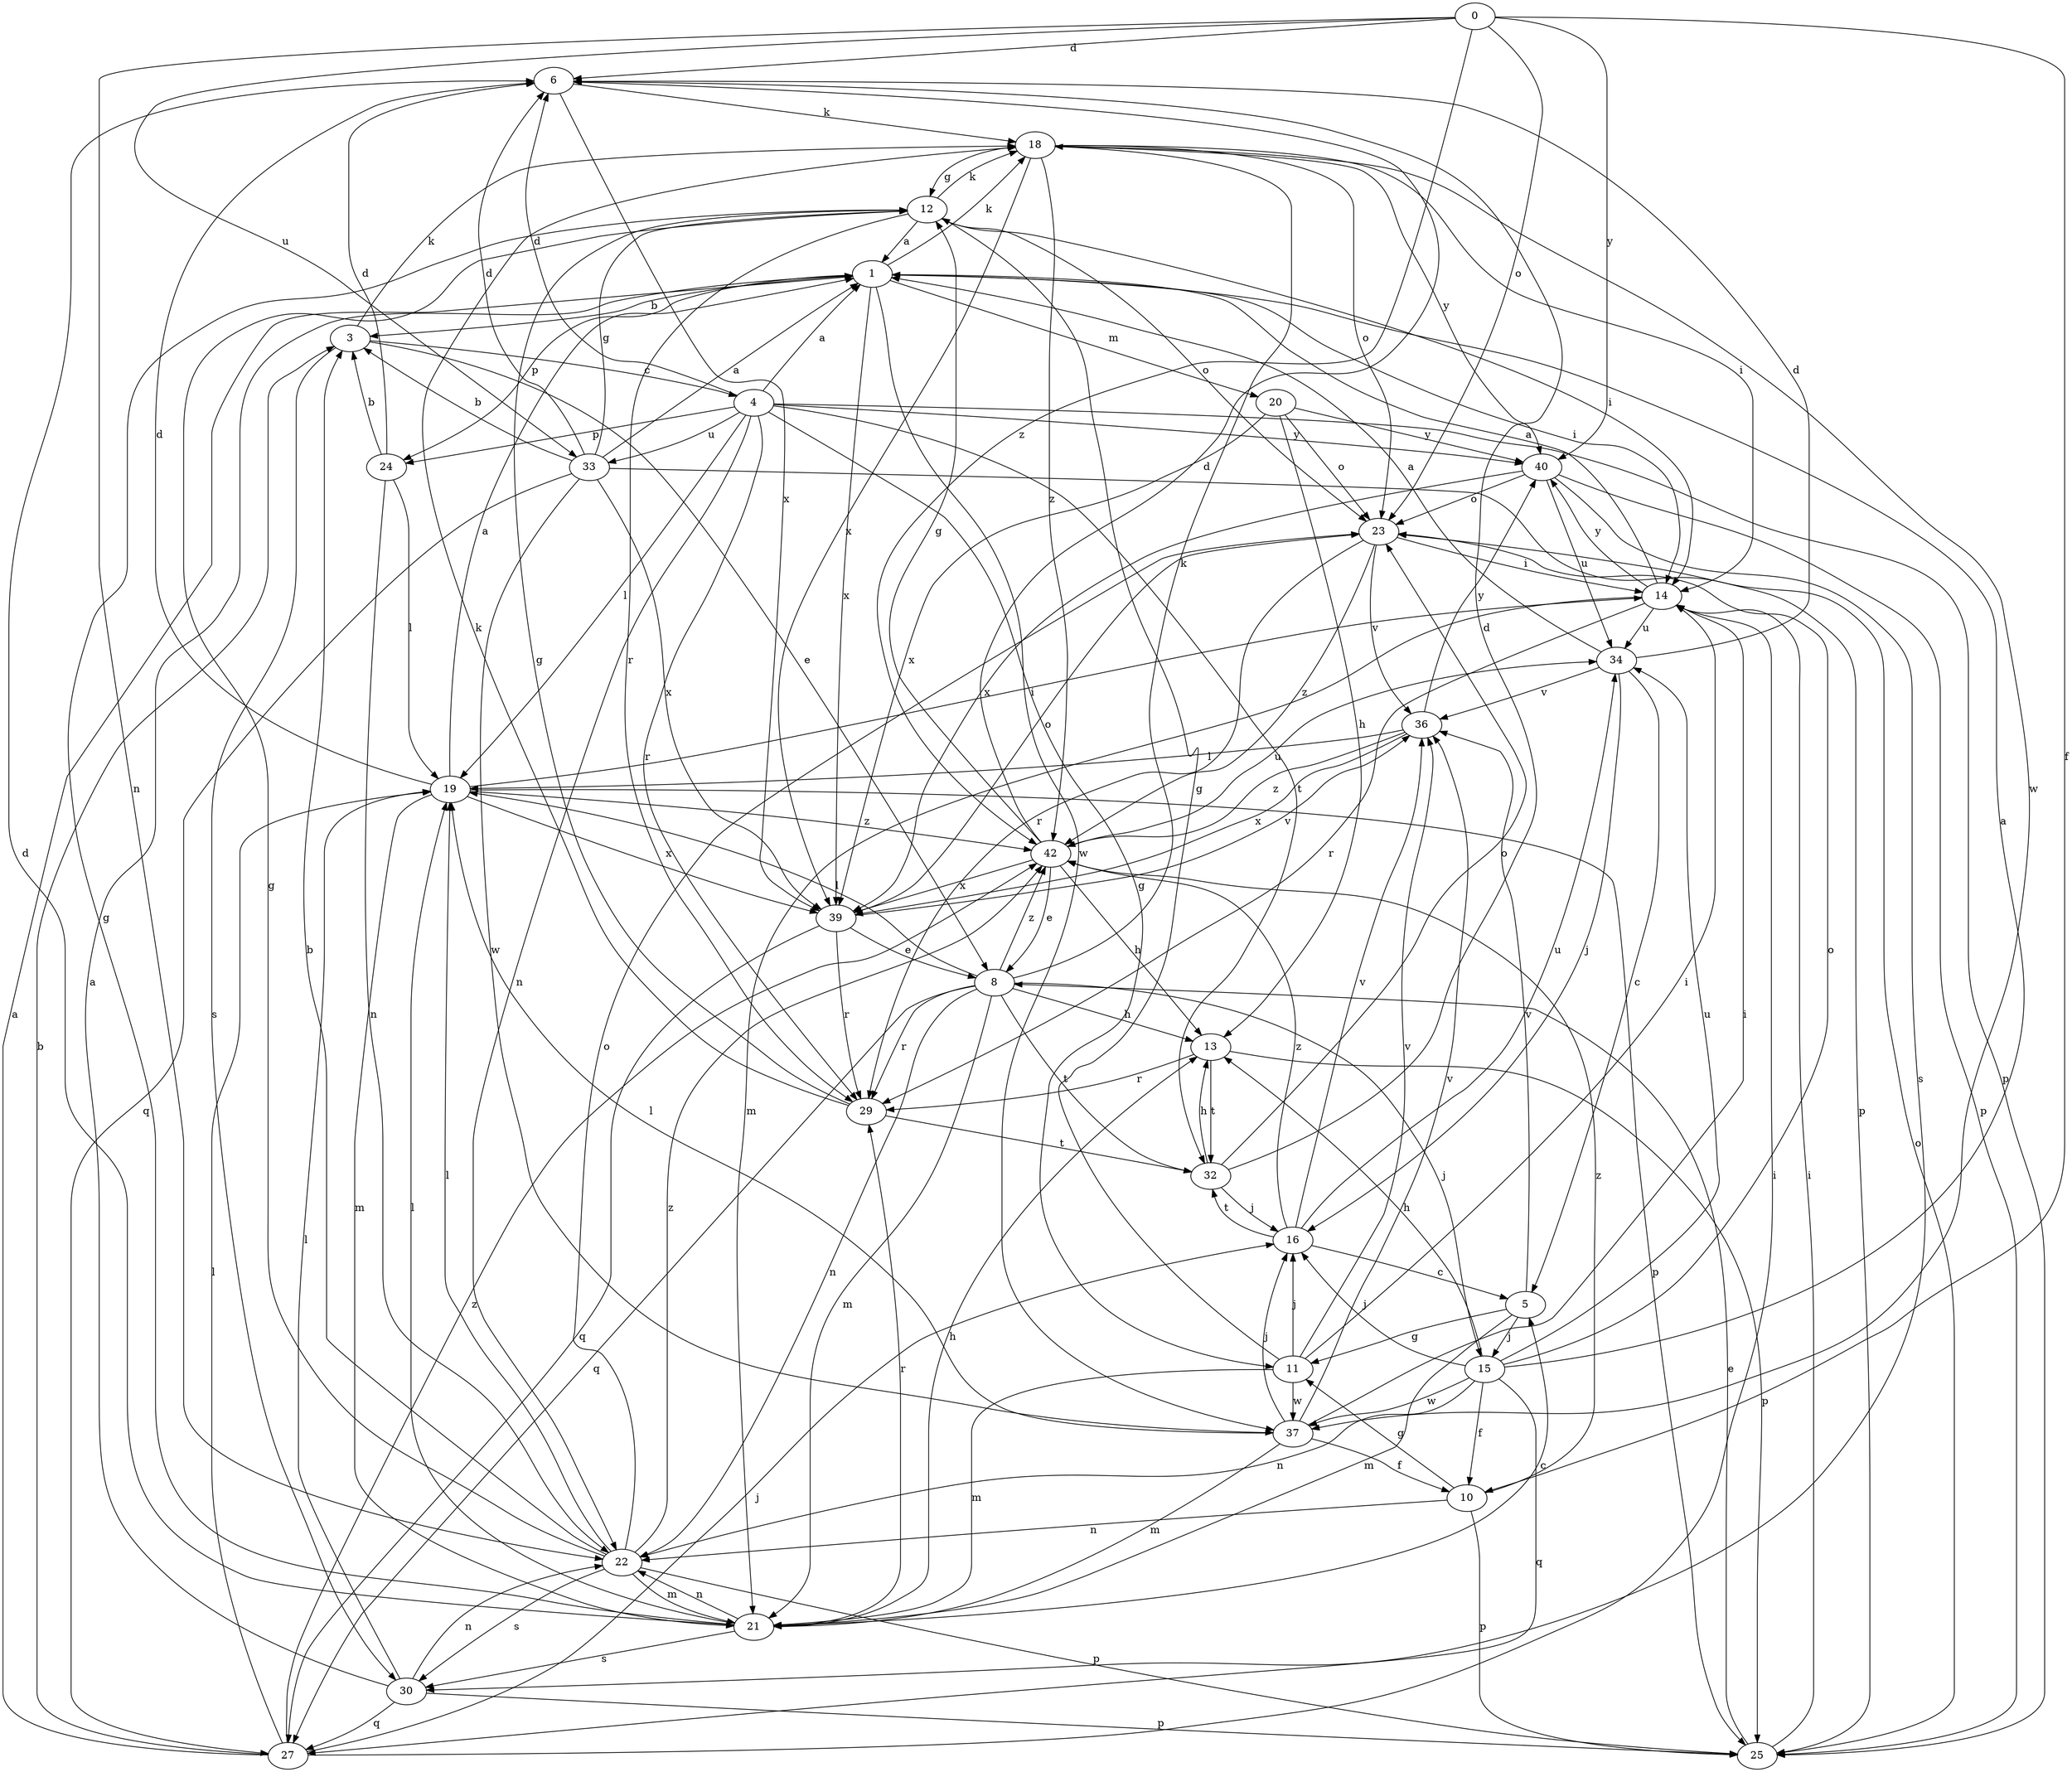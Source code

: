strict digraph  {
0;
1;
3;
4;
5;
6;
8;
10;
11;
12;
13;
14;
15;
16;
18;
19;
20;
21;
22;
23;
24;
25;
27;
29;
30;
32;
33;
34;
36;
37;
39;
40;
42;
0 -> 6  [label=d];
0 -> 10  [label=f];
0 -> 22  [label=n];
0 -> 23  [label=o];
0 -> 33  [label=u];
0 -> 40  [label=y];
0 -> 42  [label=z];
1 -> 3  [label=b];
1 -> 14  [label=i];
1 -> 18  [label=k];
1 -> 20  [label=m];
1 -> 24  [label=p];
1 -> 37  [label=w];
1 -> 39  [label=x];
3 -> 4  [label=c];
3 -> 8  [label=e];
3 -> 18  [label=k];
3 -> 30  [label=s];
4 -> 1  [label=a];
4 -> 6  [label=d];
4 -> 11  [label=g];
4 -> 19  [label=l];
4 -> 22  [label=n];
4 -> 24  [label=p];
4 -> 25  [label=p];
4 -> 29  [label=r];
4 -> 32  [label=t];
4 -> 33  [label=u];
4 -> 40  [label=y];
5 -> 11  [label=g];
5 -> 15  [label=j];
5 -> 21  [label=m];
5 -> 36  [label=v];
6 -> 18  [label=k];
6 -> 39  [label=x];
8 -> 13  [label=h];
8 -> 15  [label=j];
8 -> 18  [label=k];
8 -> 19  [label=l];
8 -> 21  [label=m];
8 -> 22  [label=n];
8 -> 27  [label=q];
8 -> 29  [label=r];
8 -> 32  [label=t];
8 -> 42  [label=z];
10 -> 11  [label=g];
10 -> 22  [label=n];
10 -> 25  [label=p];
10 -> 42  [label=z];
11 -> 12  [label=g];
11 -> 14  [label=i];
11 -> 16  [label=j];
11 -> 21  [label=m];
11 -> 36  [label=v];
11 -> 37  [label=w];
12 -> 1  [label=a];
12 -> 14  [label=i];
12 -> 18  [label=k];
12 -> 23  [label=o];
12 -> 29  [label=r];
13 -> 25  [label=p];
13 -> 29  [label=r];
13 -> 32  [label=t];
14 -> 1  [label=a];
14 -> 21  [label=m];
14 -> 29  [label=r];
14 -> 34  [label=u];
14 -> 40  [label=y];
15 -> 1  [label=a];
15 -> 10  [label=f];
15 -> 13  [label=h];
15 -> 16  [label=j];
15 -> 22  [label=n];
15 -> 23  [label=o];
15 -> 27  [label=q];
15 -> 34  [label=u];
15 -> 37  [label=w];
16 -> 5  [label=c];
16 -> 32  [label=t];
16 -> 34  [label=u];
16 -> 36  [label=v];
16 -> 42  [label=z];
18 -> 12  [label=g];
18 -> 14  [label=i];
18 -> 23  [label=o];
18 -> 37  [label=w];
18 -> 39  [label=x];
18 -> 40  [label=y];
18 -> 42  [label=z];
19 -> 1  [label=a];
19 -> 6  [label=d];
19 -> 14  [label=i];
19 -> 21  [label=m];
19 -> 25  [label=p];
19 -> 39  [label=x];
19 -> 42  [label=z];
20 -> 13  [label=h];
20 -> 23  [label=o];
20 -> 39  [label=x];
20 -> 40  [label=y];
21 -> 5  [label=c];
21 -> 6  [label=d];
21 -> 12  [label=g];
21 -> 13  [label=h];
21 -> 19  [label=l];
21 -> 22  [label=n];
21 -> 29  [label=r];
21 -> 30  [label=s];
22 -> 3  [label=b];
22 -> 12  [label=g];
22 -> 19  [label=l];
22 -> 21  [label=m];
22 -> 23  [label=o];
22 -> 25  [label=p];
22 -> 30  [label=s];
22 -> 42  [label=z];
23 -> 14  [label=i];
23 -> 29  [label=r];
23 -> 36  [label=v];
23 -> 42  [label=z];
24 -> 3  [label=b];
24 -> 6  [label=d];
24 -> 19  [label=l];
24 -> 22  [label=n];
25 -> 8  [label=e];
25 -> 14  [label=i];
25 -> 23  [label=o];
27 -> 1  [label=a];
27 -> 3  [label=b];
27 -> 14  [label=i];
27 -> 16  [label=j];
27 -> 19  [label=l];
27 -> 42  [label=z];
29 -> 12  [label=g];
29 -> 18  [label=k];
29 -> 32  [label=t];
30 -> 1  [label=a];
30 -> 19  [label=l];
30 -> 22  [label=n];
30 -> 25  [label=p];
30 -> 27  [label=q];
32 -> 6  [label=d];
32 -> 13  [label=h];
32 -> 16  [label=j];
32 -> 23  [label=o];
33 -> 1  [label=a];
33 -> 3  [label=b];
33 -> 6  [label=d];
33 -> 12  [label=g];
33 -> 25  [label=p];
33 -> 27  [label=q];
33 -> 37  [label=w];
33 -> 39  [label=x];
34 -> 1  [label=a];
34 -> 5  [label=c];
34 -> 6  [label=d];
34 -> 16  [label=j];
34 -> 36  [label=v];
36 -> 19  [label=l];
36 -> 39  [label=x];
36 -> 40  [label=y];
36 -> 42  [label=z];
37 -> 10  [label=f];
37 -> 14  [label=i];
37 -> 16  [label=j];
37 -> 19  [label=l];
37 -> 21  [label=m];
37 -> 36  [label=v];
39 -> 8  [label=e];
39 -> 23  [label=o];
39 -> 27  [label=q];
39 -> 29  [label=r];
39 -> 36  [label=v];
40 -> 23  [label=o];
40 -> 25  [label=p];
40 -> 30  [label=s];
40 -> 34  [label=u];
40 -> 39  [label=x];
42 -> 6  [label=d];
42 -> 8  [label=e];
42 -> 12  [label=g];
42 -> 13  [label=h];
42 -> 34  [label=u];
42 -> 39  [label=x];
}
